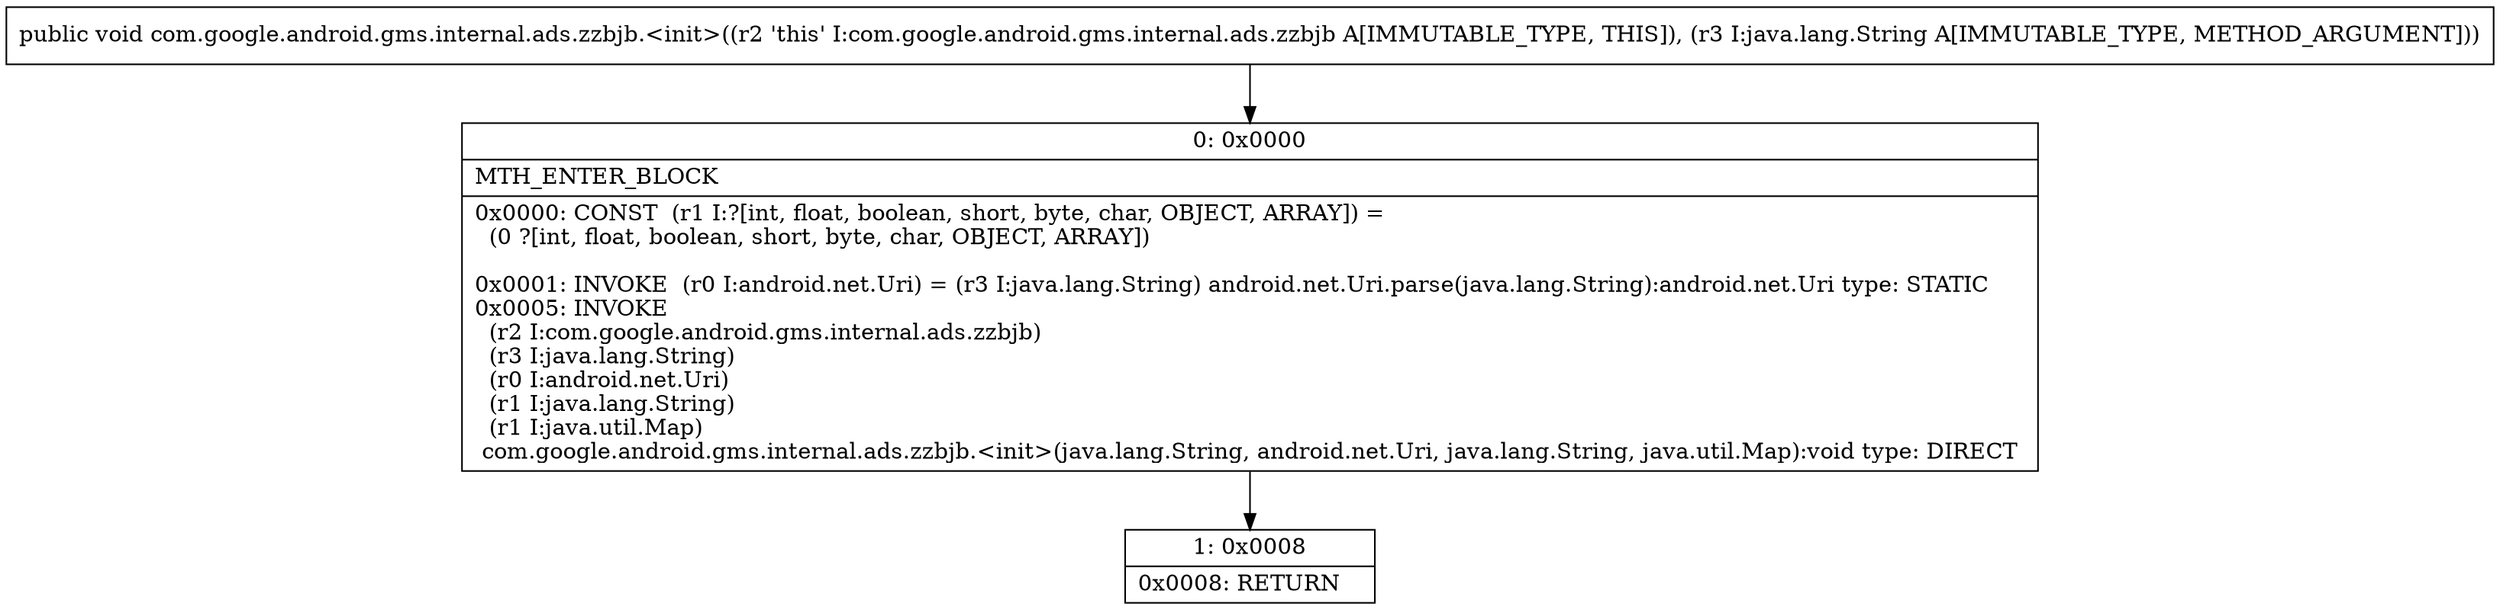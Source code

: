 digraph "CFG forcom.google.android.gms.internal.ads.zzbjb.\<init\>(Ljava\/lang\/String;)V" {
Node_0 [shape=record,label="{0\:\ 0x0000|MTH_ENTER_BLOCK\l|0x0000: CONST  (r1 I:?[int, float, boolean, short, byte, char, OBJECT, ARRAY]) = \l  (0 ?[int, float, boolean, short, byte, char, OBJECT, ARRAY])\l \l0x0001: INVOKE  (r0 I:android.net.Uri) = (r3 I:java.lang.String) android.net.Uri.parse(java.lang.String):android.net.Uri type: STATIC \l0x0005: INVOKE  \l  (r2 I:com.google.android.gms.internal.ads.zzbjb)\l  (r3 I:java.lang.String)\l  (r0 I:android.net.Uri)\l  (r1 I:java.lang.String)\l  (r1 I:java.util.Map)\l com.google.android.gms.internal.ads.zzbjb.\<init\>(java.lang.String, android.net.Uri, java.lang.String, java.util.Map):void type: DIRECT \l}"];
Node_1 [shape=record,label="{1\:\ 0x0008|0x0008: RETURN   \l}"];
MethodNode[shape=record,label="{public void com.google.android.gms.internal.ads.zzbjb.\<init\>((r2 'this' I:com.google.android.gms.internal.ads.zzbjb A[IMMUTABLE_TYPE, THIS]), (r3 I:java.lang.String A[IMMUTABLE_TYPE, METHOD_ARGUMENT])) }"];
MethodNode -> Node_0;
Node_0 -> Node_1;
}

